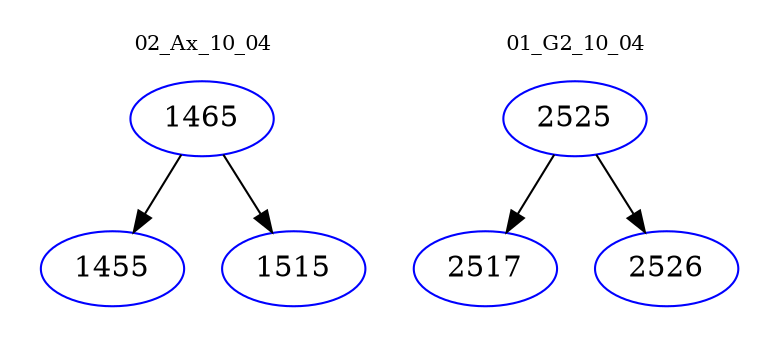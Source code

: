 digraph{
subgraph cluster_0 {
color = white
label = "02_Ax_10_04";
fontsize=10;
T0_1465 [label="1465", color="blue"]
T0_1465 -> T0_1455 [color="black"]
T0_1455 [label="1455", color="blue"]
T0_1465 -> T0_1515 [color="black"]
T0_1515 [label="1515", color="blue"]
}
subgraph cluster_1 {
color = white
label = "01_G2_10_04";
fontsize=10;
T1_2525 [label="2525", color="blue"]
T1_2525 -> T1_2517 [color="black"]
T1_2517 [label="2517", color="blue"]
T1_2525 -> T1_2526 [color="black"]
T1_2526 [label="2526", color="blue"]
}
}
